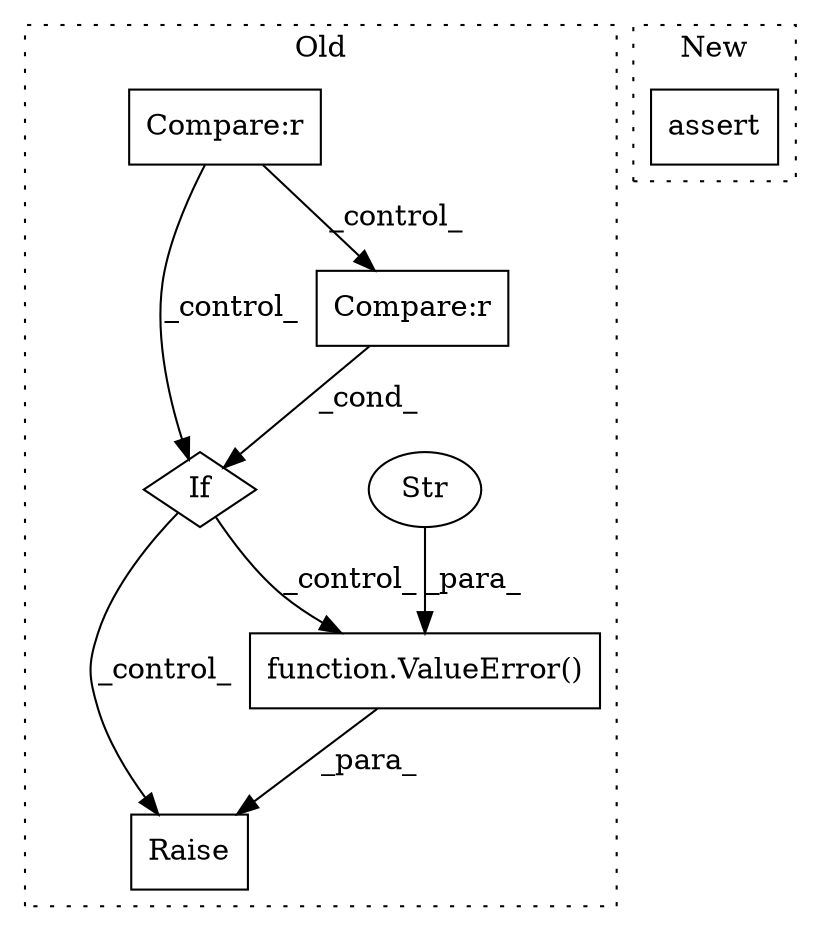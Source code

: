 digraph G {
subgraph cluster0 {
1 [label="function.ValueError()" a="75" s="9590,9650" l="11,1" shape="box"];
3 [label="If" a="96" s="9475,9508" l="0,14" shape="diamond"];
4 [label="Compare:r" a="40" s="9475" l="33" shape="box"];
5 [label="Raise" a="91" s="9584" l="6" shape="box"];
6 [label="Str" a="66" s="9601" l="49" shape="ellipse"];
7 [label="Compare:r" a="40" s="9382" l="29" shape="box"];
label = "Old";
style="dotted";
}
subgraph cluster1 {
2 [label="assert" a="65" s="9753" l="7" shape="box"];
label = "New";
style="dotted";
}
1 -> 5 [label="_para_"];
3 -> 1 [label="_control_"];
3 -> 5 [label="_control_"];
4 -> 3 [label="_cond_"];
6 -> 1 [label="_para_"];
7 -> 4 [label="_control_"];
7 -> 3 [label="_control_"];
}